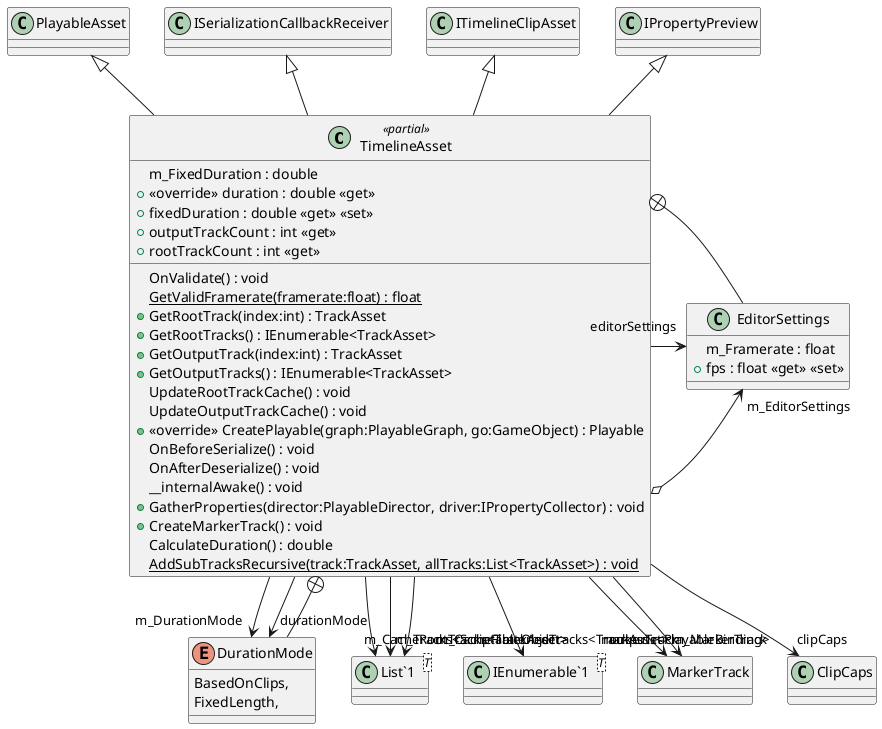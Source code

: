@startuml
class TimelineAsset <<partial>> {
    m_FixedDuration : double
    + <<override>> duration : double <<get>>
    + fixedDuration : double <<get>> <<set>>
    + outputTrackCount : int <<get>>
    + rootTrackCount : int <<get>>
    OnValidate() : void
    {static} GetValidFramerate(framerate:float) : float
    + GetRootTrack(index:int) : TrackAsset
    + GetRootTracks() : IEnumerable<TrackAsset>
    + GetOutputTrack(index:int) : TrackAsset
    + GetOutputTracks() : IEnumerable<TrackAsset>
    UpdateRootTrackCache() : void
    UpdateOutputTrackCache() : void
    + <<override>> CreatePlayable(graph:PlayableGraph, go:GameObject) : Playable
    OnBeforeSerialize() : void
    OnAfterDeserialize() : void
    __internalAwake() : void
    + GatherProperties(director:PlayableDirector, driver:IPropertyCollector) : void
    + CreateMarkerTrack() : void
    CalculateDuration() : double
    {static} AddSubTracksRecursive(track:TrackAsset, allTracks:List<TrackAsset>) : void
}
enum DurationMode {
    BasedOnClips,
    FixedLength,
}
class EditorSettings {
    m_Framerate : float
    + fps : float <<get>> <<set>>
}
class "List`1"<T> {
}
class "IEnumerable`1"<T> {
}
PlayableAsset <|-- TimelineAsset
ISerializationCallbackReceiver <|-- TimelineAsset
ITimelineClipAsset <|-- TimelineAsset
IPropertyPreview <|-- TimelineAsset
TimelineAsset --> "m_Tracks<ScriptableObject>" "List`1"
TimelineAsset --> "m_CacheRootTracks<TrackAsset>" "List`1"
TimelineAsset --> "m_CacheFlattenedTracks<TrackAsset>" "List`1"
TimelineAsset o-> "m_EditorSettings" EditorSettings
TimelineAsset --> "m_DurationMode" DurationMode
TimelineAsset --> "m_MarkerTrack" MarkerTrack
TimelineAsset --> "editorSettings" EditorSettings
TimelineAsset --> "durationMode" DurationMode
TimelineAsset --> "outputs<PlayableBinding>" "IEnumerable`1"
TimelineAsset --> "clipCaps" ClipCaps
TimelineAsset --> "markerTrack" MarkerTrack
TimelineAsset +-- DurationMode
TimelineAsset +-- EditorSettings
@enduml
